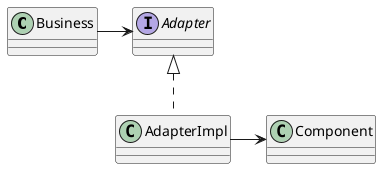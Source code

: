 @startuml

class Business
interface Adapter
class AdapterImpl
class Component

Business -r-> Adapter
AdapterImpl .u.|>Adapter
AdapterImpl -r-> Component

@enduml